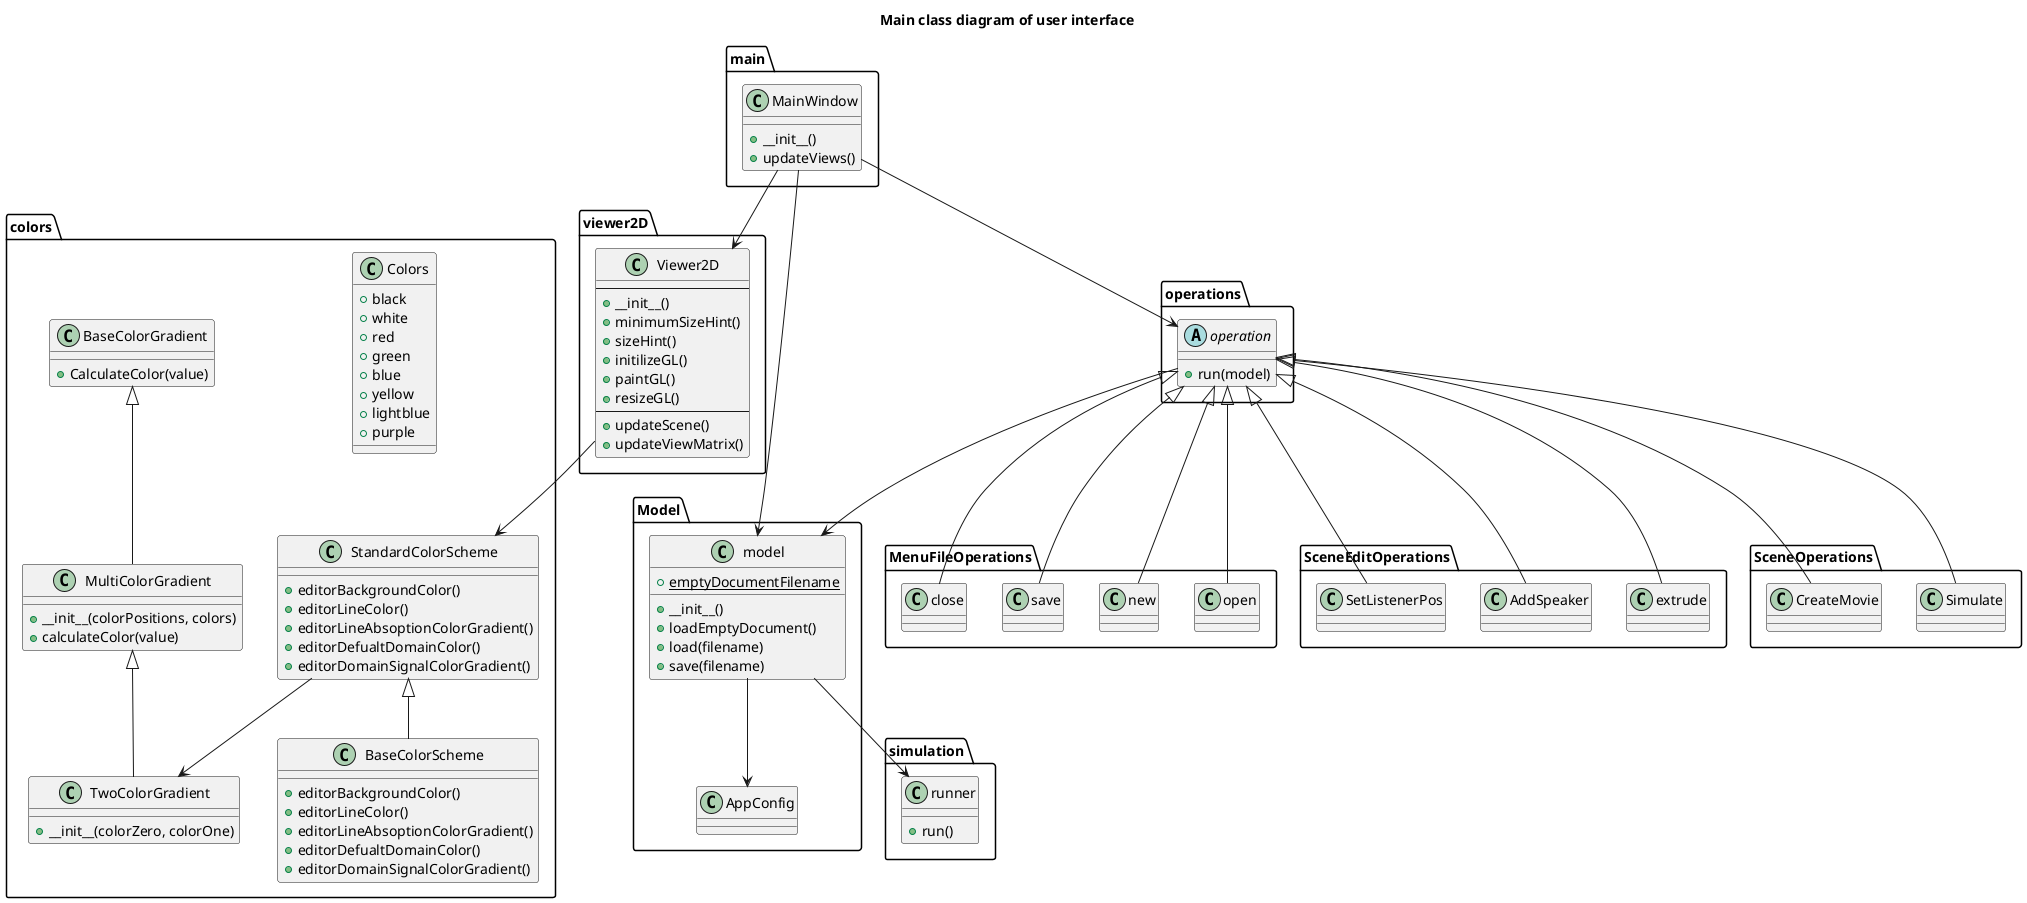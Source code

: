 @startuml

title Main class diagram of user interface

package colors {
    class Colors {
        +black
        +white
        +red
        +green
        +blue
        +yellow
        +lightblue
        +purple
    }
    class BaseColorGradient {
        +CalculateColor(value)
    }
    class MultiColorGradient {
        +__init__(colorPositions, colors)
        +calculateColor(value)
    }
    class TwoColorGradient {
        +__init__(colorZero, colorOne)
    }
    class BaseColorScheme {
        +editorBackgroundColor()
        +editorLineColor()
        +editorLineAbsoptionColorGradient()
        +editorDefualtDomainColor()
        +editorDomainSignalColorGradient()
    }
    class StandardColorScheme {
        +editorBackgroundColor()
        +editorLineColor()
        +editorLineAbsoptionColorGradient()
        +editorDefualtDomainColor()
        +editorDomainSignalColorGradient()
    }

    BaseColorGradient <|-- MultiColorGradient
    MultiColorGradient <|-- TwoColorGradient
    StandardColorScheme <|-- BaseColorScheme
    StandardColorScheme --> TwoColorGradient
}

package main {
    class MainWindow {
        +__init__()
        +updateViews()
    }
}

package Model {
    class model {
        +{static} emptyDocumentFilename
        +__init__()
        +loadEmptyDocument()
        +load(filename)
        +save(filename)
    }

    class AppConfig {

    }

    model --> AppConfig
}

package viewer2D {
    class Viewer2D {
        --
        +__init__()
        +minimumSizeHint()
        +sizeHint()
        +initilizeGL()
        +paintGL()
        +resizeGL()
        --
        +updateScene()
        +updateViewMatrix()
    }
}

package simulation {
    class runner {
        +run()
    }
}

package operations {
    abstract class operation {
        +run(model)
    }
}

package MenuFileOperations {
    class open
    operation <|-- open

    class new
    operation <|-- new

    class save
    operation <|-- save

    class close
    operation <|-- close
}

package SceneEditOperations {
    class extrude
    operation <|-- extrude

    class AddSpeaker
    operation <|-- AddSpeaker

    class SetListenerPos
    operation <|-- SetListenerPos
}

package SceneOperations {
    class Simulate
    operation <|-- Simulate

    class CreateMovie
    operation <|-- CreateMovie
}

MainWindow --> Viewer2D
MainWindow --> model
Viewer2D --> StandardColorScheme
model --> runner
operation --> model
MainWindow --> operation

@enduml